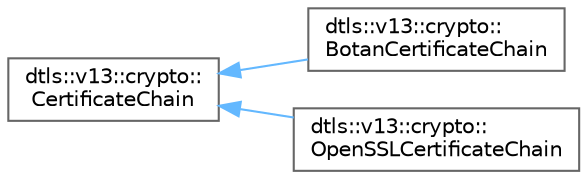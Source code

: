 digraph "Graphical Class Hierarchy"
{
 // LATEX_PDF_SIZE
  bgcolor="transparent";
  edge [fontname=Helvetica,fontsize=10,labelfontname=Helvetica,labelfontsize=10];
  node [fontname=Helvetica,fontsize=10,shape=box,height=0.2,width=0.4];
  rankdir="LR";
  Node0 [id="Node000000",label="dtls::v13::crypto::\lCertificateChain",height=0.2,width=0.4,color="grey40", fillcolor="white", style="filled",URL="$classdtls_1_1v13_1_1crypto_1_1CertificateChain.html",tooltip=" "];
  Node0 -> Node1 [id="edge6_Node000000_Node000001",dir="back",color="steelblue1",style="solid",tooltip=" "];
  Node1 [id="Node000001",label="dtls::v13::crypto::\lBotanCertificateChain",height=0.2,width=0.4,color="grey40", fillcolor="white", style="filled",URL="$classdtls_1_1v13_1_1crypto_1_1BotanCertificateChain.html",tooltip="Botan certificate chain implementation."];
  Node0 -> Node2 [id="edge7_Node000000_Node000002",dir="back",color="steelblue1",style="solid",tooltip=" "];
  Node2 [id="Node000002",label="dtls::v13::crypto::\lOpenSSLCertificateChain",height=0.2,width=0.4,color="grey40", fillcolor="white", style="filled",URL="$classdtls_1_1v13_1_1crypto_1_1OpenSSLCertificateChain.html",tooltip="OpenSSL certificate chain implementation."];
}
